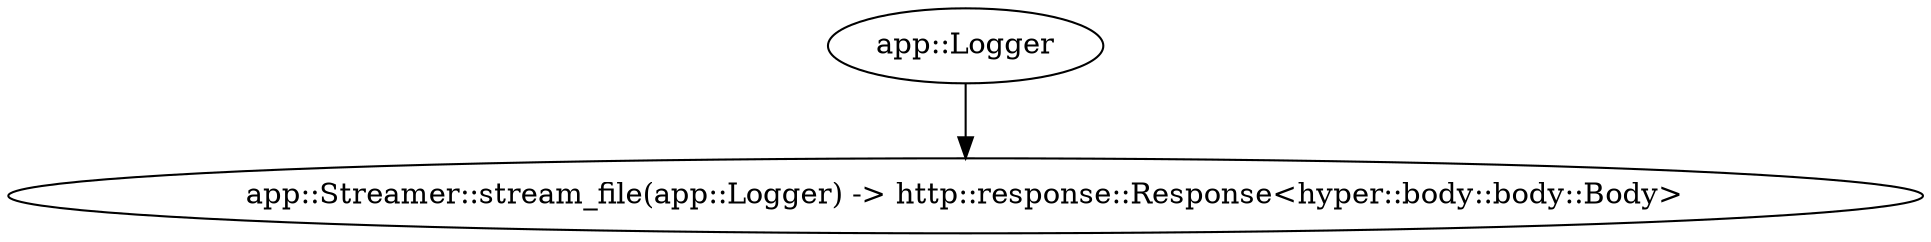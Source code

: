 digraph "/home" {
    0 [ label = "app::Streamer::stream_file(app::Logger) -> http::response::Response<hyper::body::body::Body>"]
    1 [ label = "app::Logger"]
    1 -> 0 [ ]
}
digraph app_state {
    0 [ label = "crate::ApplicationState() -> crate::ApplicationState"]
}
